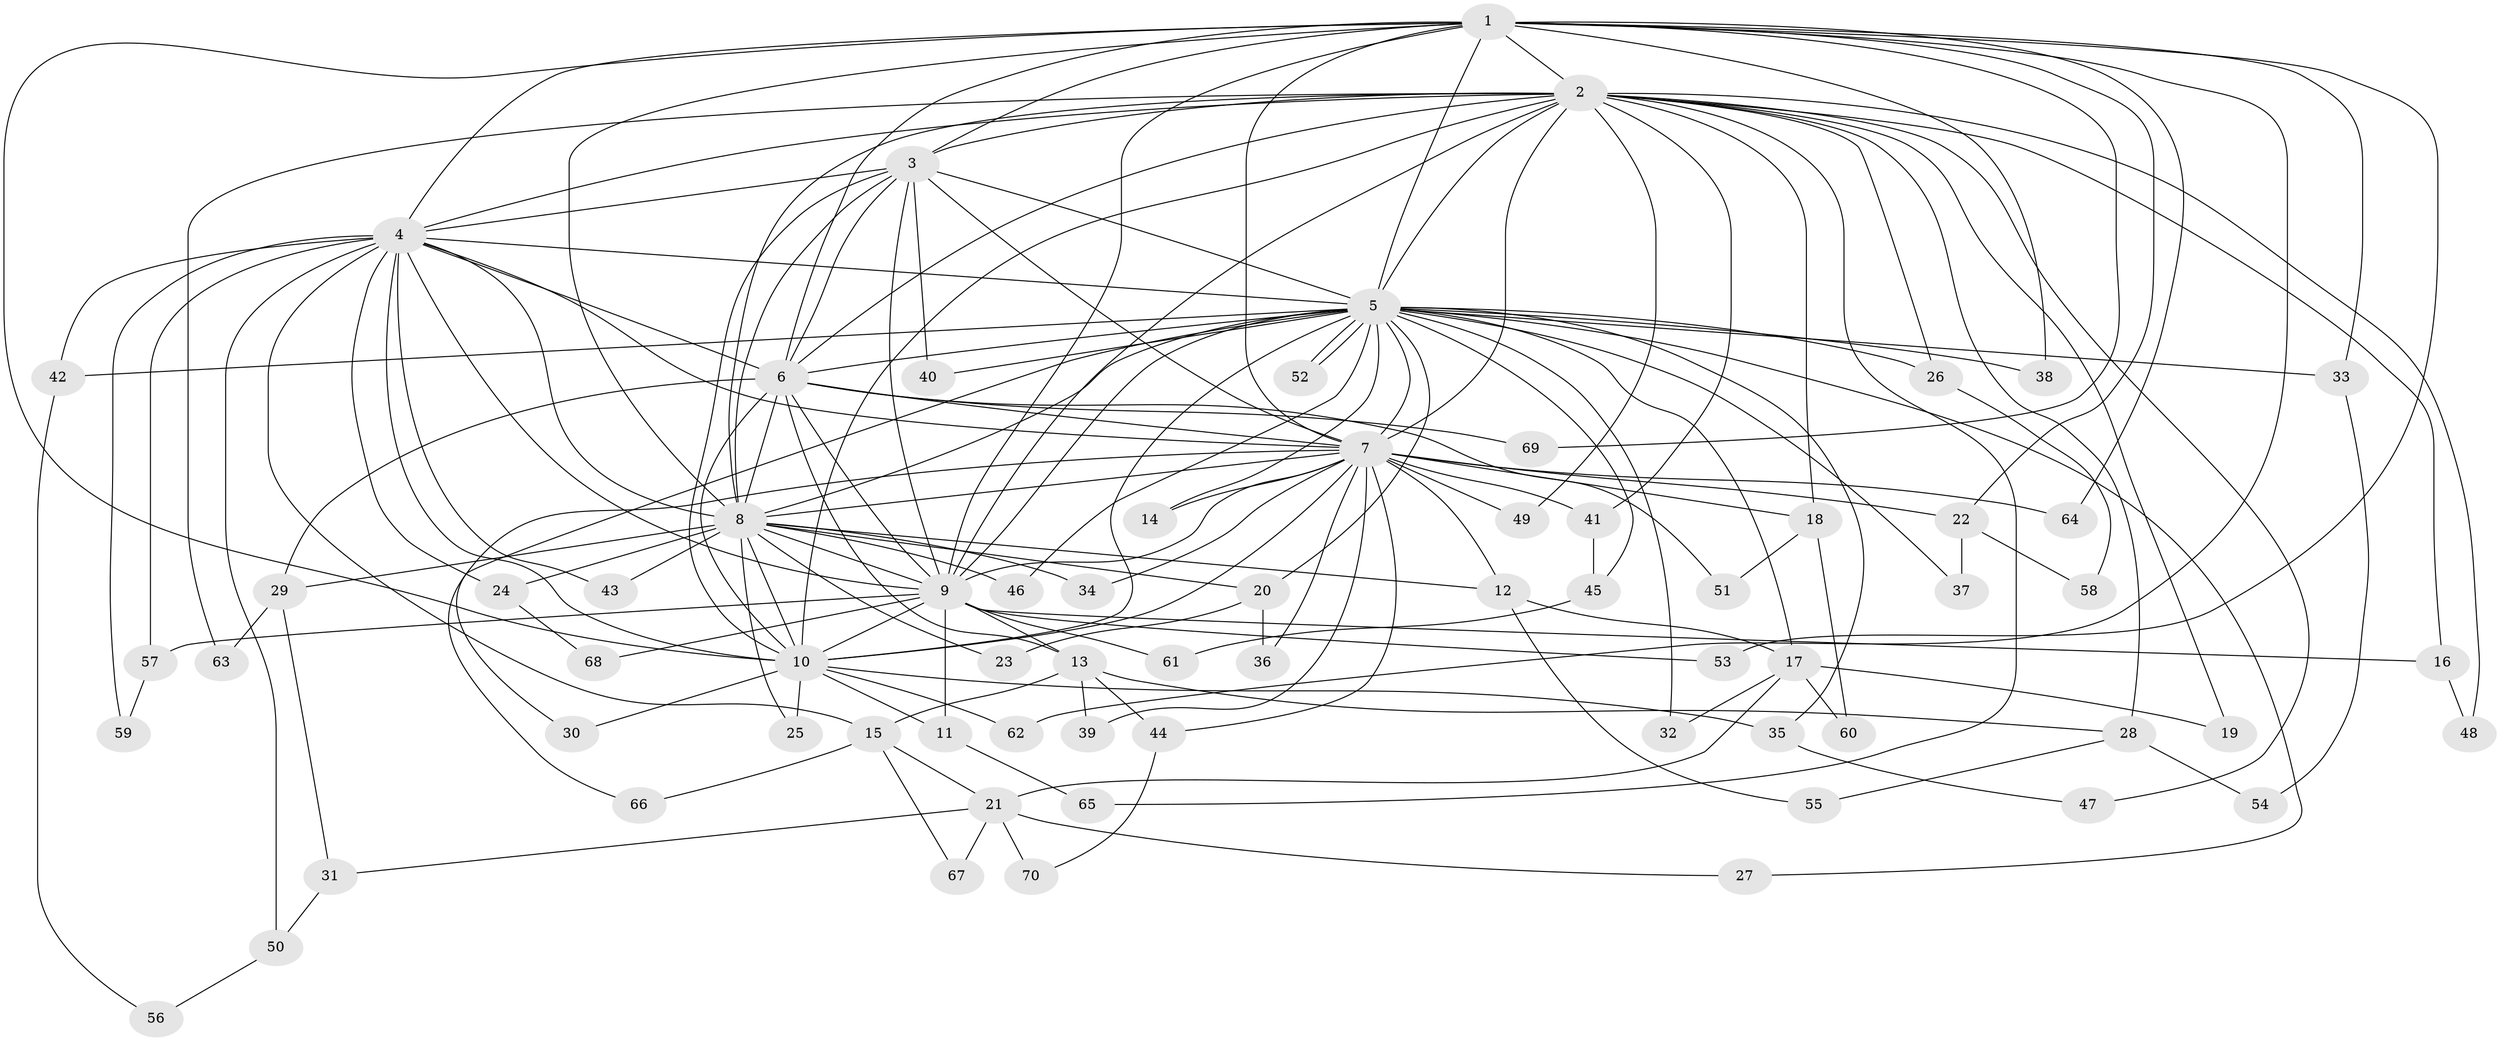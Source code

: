 // Generated by graph-tools (version 1.1) at 2025/25/03/09/25 03:25:39]
// undirected, 70 vertices, 165 edges
graph export_dot {
graph [start="1"]
  node [color=gray90,style=filled];
  1;
  2;
  3;
  4;
  5;
  6;
  7;
  8;
  9;
  10;
  11;
  12;
  13;
  14;
  15;
  16;
  17;
  18;
  19;
  20;
  21;
  22;
  23;
  24;
  25;
  26;
  27;
  28;
  29;
  30;
  31;
  32;
  33;
  34;
  35;
  36;
  37;
  38;
  39;
  40;
  41;
  42;
  43;
  44;
  45;
  46;
  47;
  48;
  49;
  50;
  51;
  52;
  53;
  54;
  55;
  56;
  57;
  58;
  59;
  60;
  61;
  62;
  63;
  64;
  65;
  66;
  67;
  68;
  69;
  70;
  1 -- 2;
  1 -- 3;
  1 -- 4;
  1 -- 5;
  1 -- 6;
  1 -- 7;
  1 -- 8;
  1 -- 9;
  1 -- 10;
  1 -- 22;
  1 -- 33;
  1 -- 38;
  1 -- 53;
  1 -- 62;
  1 -- 64;
  1 -- 69;
  2 -- 3;
  2 -- 4;
  2 -- 5;
  2 -- 6;
  2 -- 7;
  2 -- 8;
  2 -- 9;
  2 -- 10;
  2 -- 16;
  2 -- 18;
  2 -- 19;
  2 -- 26;
  2 -- 28;
  2 -- 41;
  2 -- 47;
  2 -- 48;
  2 -- 49;
  2 -- 63;
  2 -- 65;
  3 -- 4;
  3 -- 5;
  3 -- 6;
  3 -- 7;
  3 -- 8;
  3 -- 9;
  3 -- 10;
  3 -- 40;
  4 -- 5;
  4 -- 6;
  4 -- 7;
  4 -- 8;
  4 -- 9;
  4 -- 10;
  4 -- 15;
  4 -- 24;
  4 -- 42;
  4 -- 43;
  4 -- 50;
  4 -- 57;
  4 -- 59;
  5 -- 6;
  5 -- 7;
  5 -- 8;
  5 -- 9;
  5 -- 10;
  5 -- 14;
  5 -- 17;
  5 -- 20;
  5 -- 26;
  5 -- 27;
  5 -- 30;
  5 -- 32;
  5 -- 33;
  5 -- 35;
  5 -- 37;
  5 -- 38;
  5 -- 40;
  5 -- 42;
  5 -- 45;
  5 -- 46;
  5 -- 52;
  5 -- 52;
  6 -- 7;
  6 -- 8;
  6 -- 9;
  6 -- 10;
  6 -- 13;
  6 -- 29;
  6 -- 51;
  6 -- 69;
  7 -- 8;
  7 -- 9;
  7 -- 10;
  7 -- 12;
  7 -- 14;
  7 -- 18;
  7 -- 22;
  7 -- 34;
  7 -- 36;
  7 -- 39;
  7 -- 41;
  7 -- 44;
  7 -- 49;
  7 -- 64;
  7 -- 66;
  8 -- 9;
  8 -- 10;
  8 -- 12;
  8 -- 20;
  8 -- 23;
  8 -- 24;
  8 -- 25;
  8 -- 29;
  8 -- 34;
  8 -- 43;
  8 -- 46;
  9 -- 10;
  9 -- 11;
  9 -- 13;
  9 -- 16;
  9 -- 53;
  9 -- 57;
  9 -- 61;
  9 -- 68;
  10 -- 11;
  10 -- 25;
  10 -- 30;
  10 -- 35;
  10 -- 62;
  11 -- 65;
  12 -- 17;
  12 -- 55;
  13 -- 15;
  13 -- 28;
  13 -- 39;
  13 -- 44;
  15 -- 21;
  15 -- 66;
  15 -- 67;
  16 -- 48;
  17 -- 19;
  17 -- 21;
  17 -- 32;
  17 -- 60;
  18 -- 51;
  18 -- 60;
  20 -- 23;
  20 -- 36;
  21 -- 27;
  21 -- 31;
  21 -- 67;
  21 -- 70;
  22 -- 37;
  22 -- 58;
  24 -- 68;
  26 -- 58;
  28 -- 54;
  28 -- 55;
  29 -- 31;
  29 -- 63;
  31 -- 50;
  33 -- 54;
  35 -- 47;
  41 -- 45;
  42 -- 56;
  44 -- 70;
  45 -- 61;
  50 -- 56;
  57 -- 59;
}
